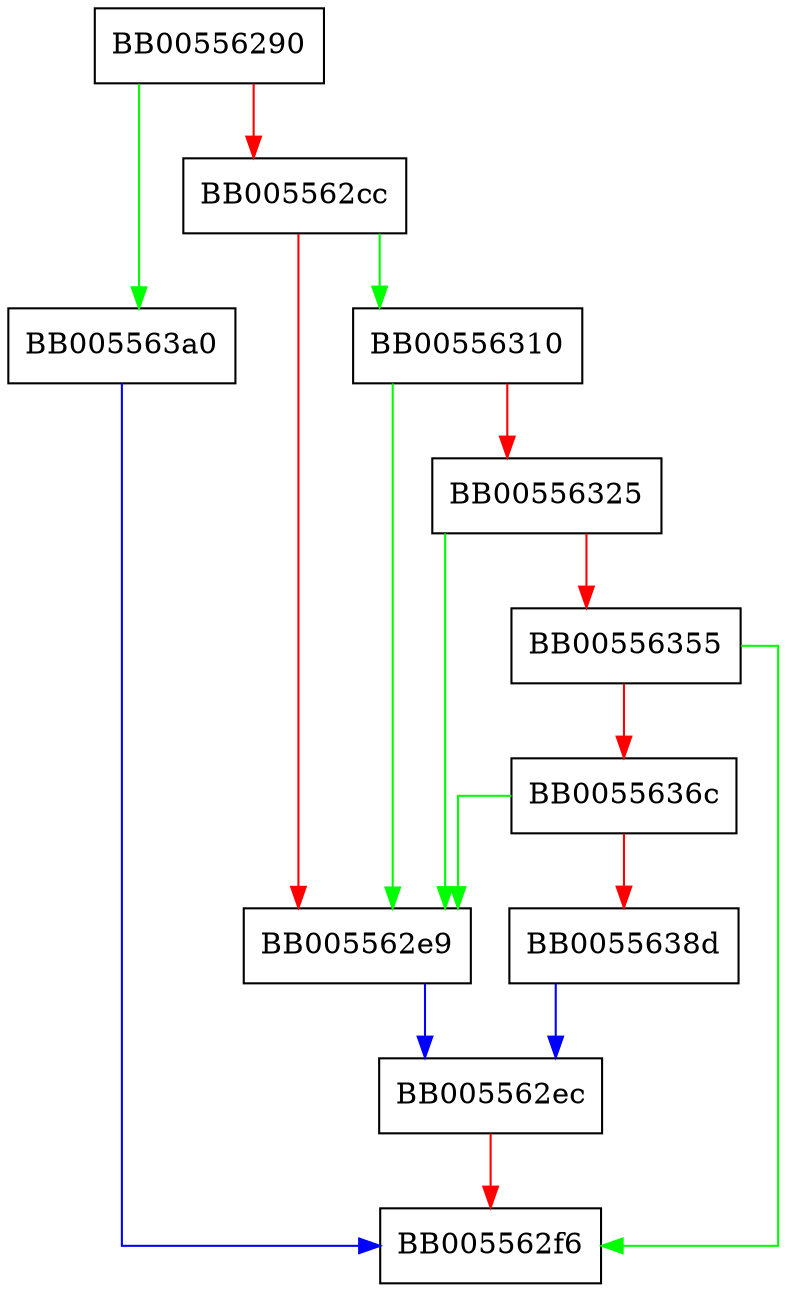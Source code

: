 digraph OSSL_CMP_exec_certreq {
  node [shape="box"];
  graph [splines=ortho];
  BB00556290 -> BB005563a0 [color="green"];
  BB00556290 -> BB005562cc [color="red"];
  BB005562cc -> BB00556310 [color="green"];
  BB005562cc -> BB005562e9 [color="red"];
  BB005562e9 -> BB005562ec [color="blue"];
  BB005562ec -> BB005562f6 [color="red"];
  BB00556310 -> BB005562e9 [color="green"];
  BB00556310 -> BB00556325 [color="red"];
  BB00556325 -> BB005562e9 [color="green"];
  BB00556325 -> BB00556355 [color="red"];
  BB00556355 -> BB005562f6 [color="green"];
  BB00556355 -> BB0055636c [color="red"];
  BB0055636c -> BB005562e9 [color="green"];
  BB0055636c -> BB0055638d [color="red"];
  BB0055638d -> BB005562ec [color="blue"];
  BB005563a0 -> BB005562f6 [color="blue"];
}